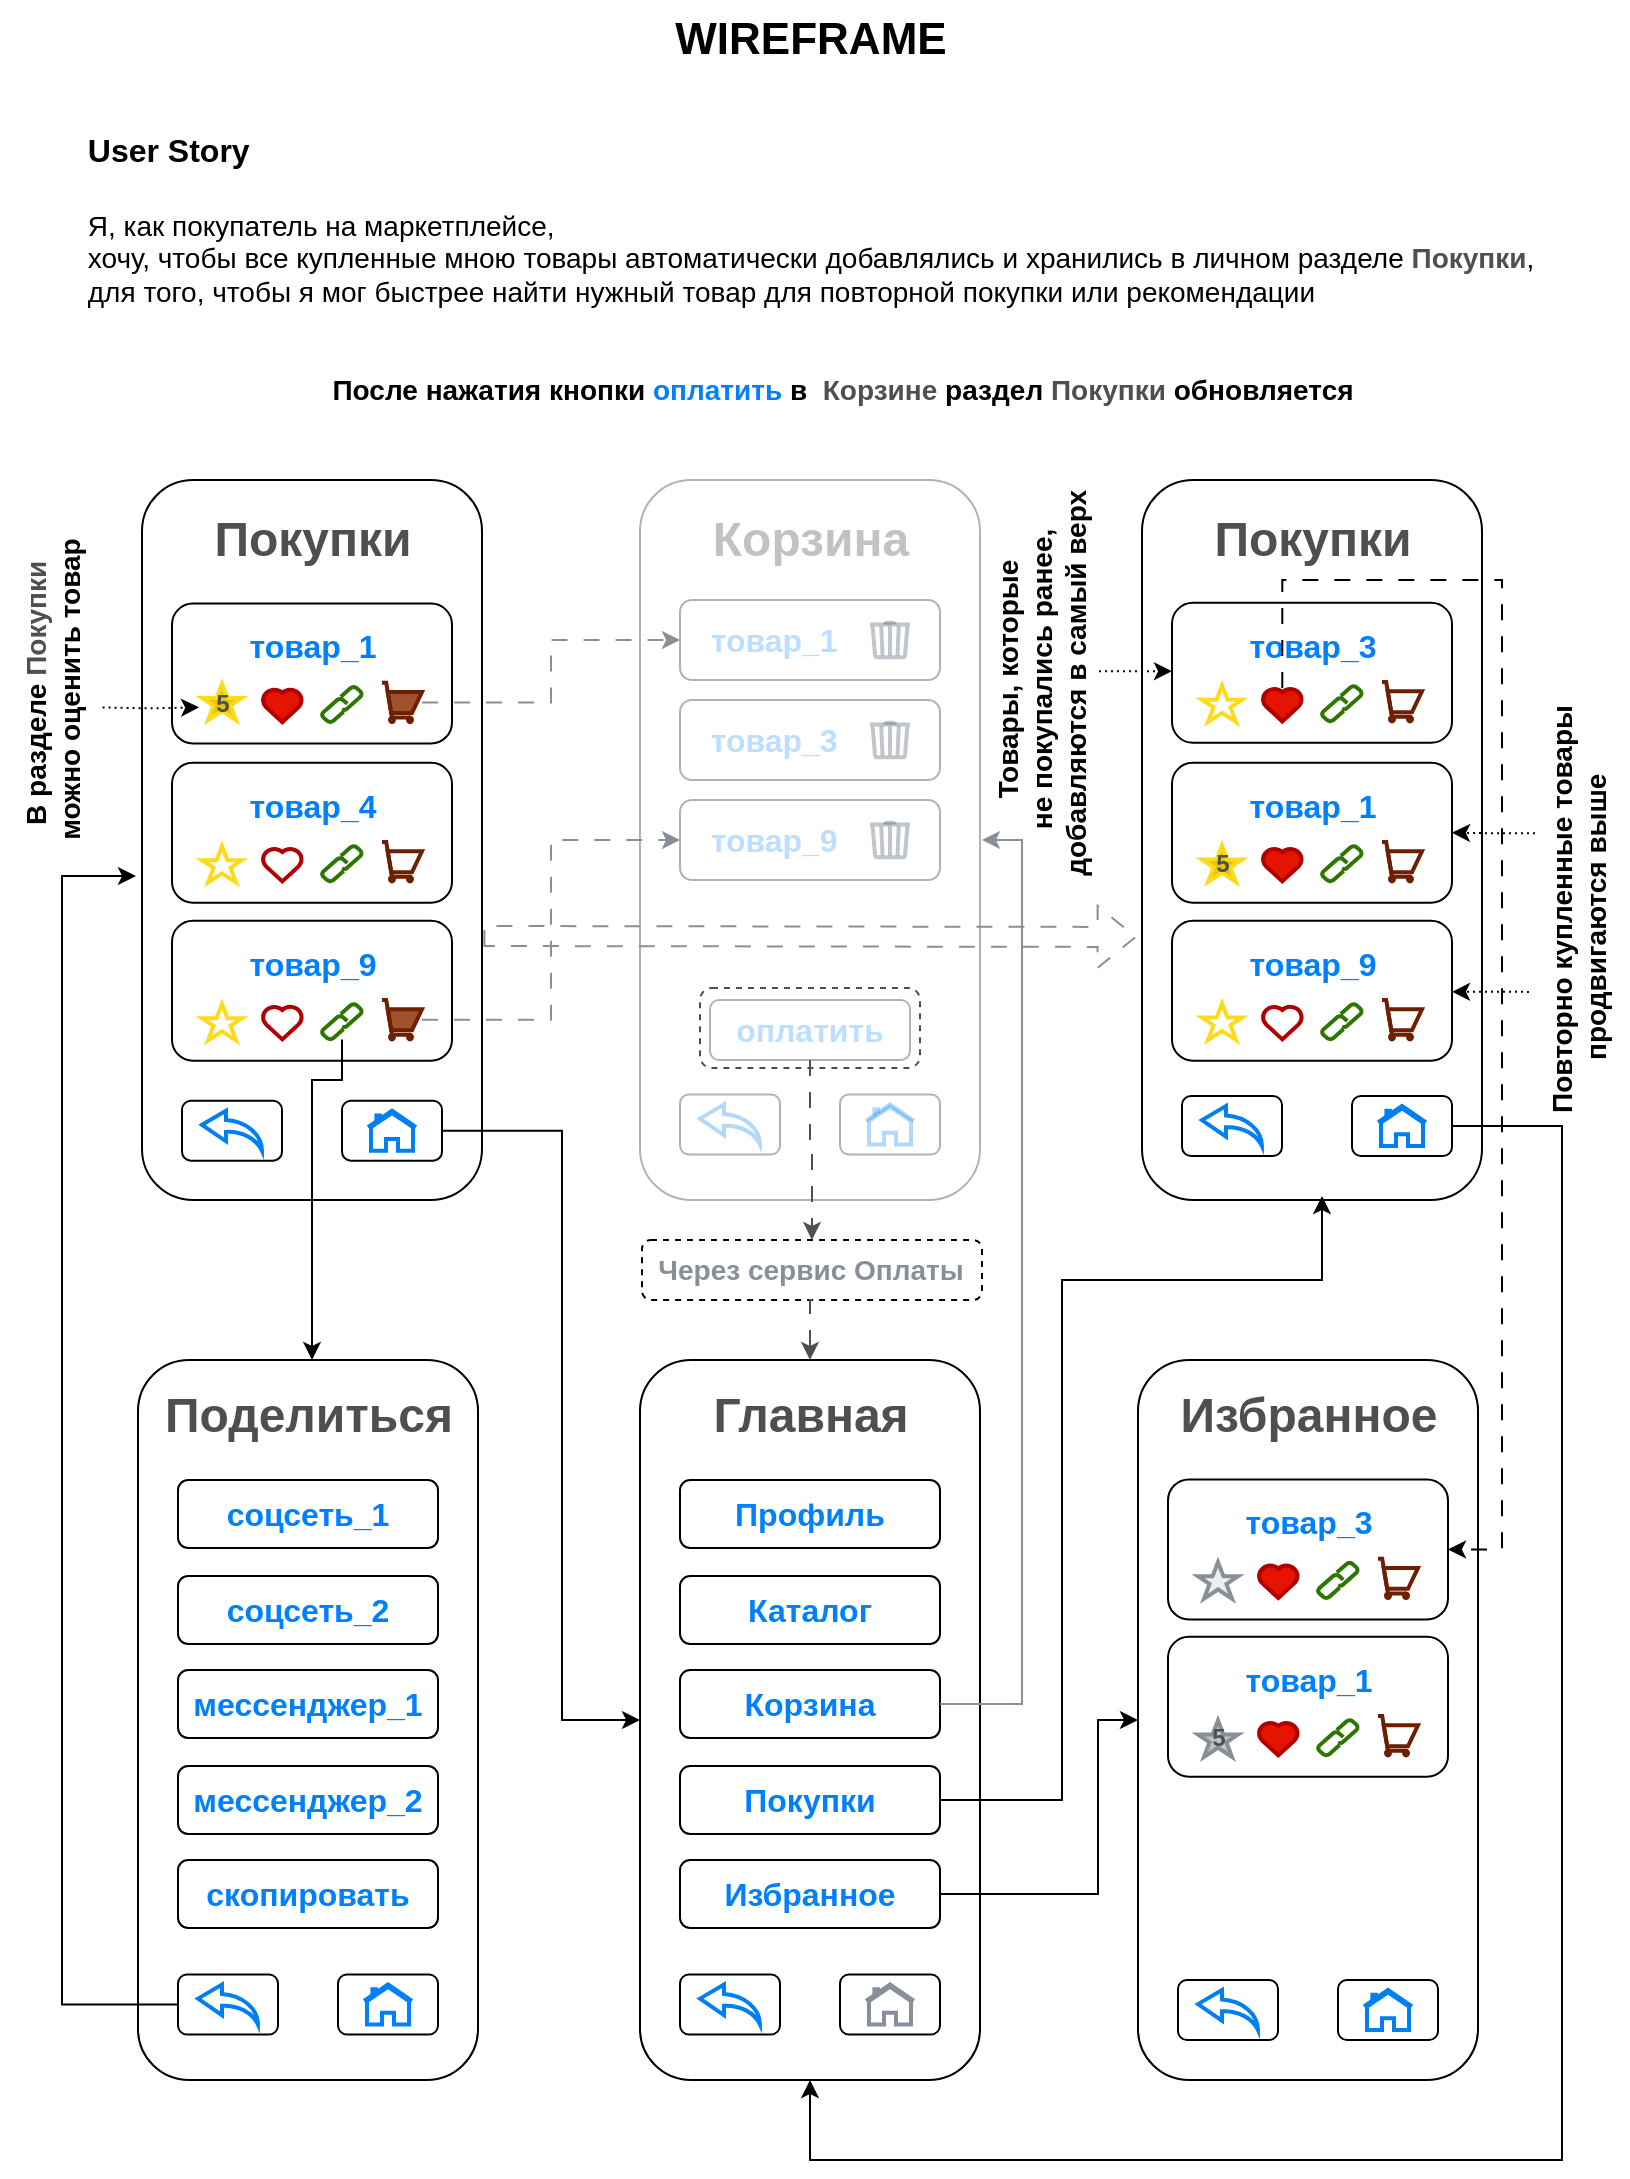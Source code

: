 <mxfile version="24.7.17">
  <diagram name="Страница — 1" id="m0oTRbkZFkC00hhJA9YK">
    <mxGraphModel dx="1432" dy="2120" grid="1" gridSize="10" guides="1" tooltips="1" connect="1" arrows="1" fold="1" page="1" pageScale="1" pageWidth="827" pageHeight="1169" math="0" shadow="0">
      <root>
        <mxCell id="0" />
        <mxCell id="1" parent="0" />
        <mxCell id="jrZ7XB1-wAAe-d6OG5qt-242" value="" style="rounded=1;whiteSpace=wrap;html=1;dashed=1;" vertex="1" parent="1">
          <mxGeometry x="330" y="-530" width="170" height="30" as="geometry" />
        </mxCell>
        <mxCell id="1zE7--B8gmnd__9OY-mV-59" value="" style="group;strokeWidth=2;" parent="1" vertex="1" connectable="0">
          <mxGeometry x="80.0" y="-910" width="170" height="360" as="geometry" />
        </mxCell>
        <mxCell id="jrZ7XB1-wAAe-d6OG5qt-86" value="" style="group" vertex="1" connectable="0" parent="1zE7--B8gmnd__9OY-mV-59">
          <mxGeometry width="170" height="360" as="geometry" />
        </mxCell>
        <mxCell id="JTxMD57BZDx9iJpPwKIt-2" value="" style="rounded=1;whiteSpace=wrap;html=1;" parent="jrZ7XB1-wAAe-d6OG5qt-86" vertex="1">
          <mxGeometry width="170" height="360" as="geometry" />
        </mxCell>
        <mxCell id="1zE7--B8gmnd__9OY-mV-63" value="" style="group;" parent="jrZ7XB1-wAAe-d6OG5qt-86" vertex="1" connectable="0">
          <mxGeometry x="15" y="61.38" width="140" height="70.35" as="geometry" />
        </mxCell>
        <mxCell id="jrZ7XB1-wAAe-d6OG5qt-90" value="" style="group" vertex="1" connectable="0" parent="1zE7--B8gmnd__9OY-mV-63">
          <mxGeometry width="140" height="70.35" as="geometry" />
        </mxCell>
        <mxCell id="1zE7--B8gmnd__9OY-mV-64" value="&lt;div&gt;&lt;div&gt;&lt;b style=&quot;font-size: 16px;&quot;&gt;&lt;br&gt;&lt;/b&gt;&lt;/div&gt;&lt;/div&gt;" style="rounded=1;whiteSpace=wrap;html=1;" parent="jrZ7XB1-wAAe-d6OG5qt-90" vertex="1">
          <mxGeometry y="0.35" width="140" height="70.0" as="geometry" />
        </mxCell>
        <mxCell id="1zE7--B8gmnd__9OY-mV-65" value="" style="html=1;verticalLabelPosition=bottom;align=center;labelBackgroundColor=#ffffff;verticalAlign=top;strokeWidth=2;strokeColor=#6D1F00;shadow=0;dashed=0;shape=mxgraph.ios7.icons.shopping_cart;fillColor=#a0522d;fontColor=#ffffff;" parent="jrZ7XB1-wAAe-d6OG5qt-90" vertex="1">
          <mxGeometry x="105" y="40.0" width="20" height="19.7" as="geometry" />
        </mxCell>
        <mxCell id="1zE7--B8gmnd__9OY-mV-66" value="" style="html=1;verticalLabelPosition=bottom;align=center;labelBackgroundColor=#ffffff;verticalAlign=top;strokeWidth=2;strokeColor=#B20000;shadow=0;dashed=0;shape=mxgraph.ios7.icons.heart;fillColor=#e51400;fontColor=#ffffff;" parent="jrZ7XB1-wAAe-d6OG5qt-90" vertex="1">
          <mxGeometry x="45" y="42.95" width="20.3" height="16.75" as="geometry" />
        </mxCell>
        <mxCell id="1zE7--B8gmnd__9OY-mV-67" value="" style="html=1;verticalLabelPosition=bottom;align=center;labelBackgroundColor=#ffffff;verticalAlign=top;strokeWidth=2;strokeColor=#2D7600;shadow=0;dashed=0;shape=mxgraph.ios7.icons.link;fillColor=#60a917;fontColor=#ffffff;" parent="jrZ7XB1-wAAe-d6OG5qt-90" vertex="1">
          <mxGeometry x="75" y="41.98" width="20" height="17.72" as="geometry" />
        </mxCell>
        <mxCell id="1zE7--B8gmnd__9OY-mV-68" value="" style="html=1;verticalLabelPosition=bottom;align=center;labelBackgroundColor=#ffffff;verticalAlign=top;strokeWidth=2;strokeColor=#fddb1c;shadow=0;dashed=0;shape=mxgraph.ios7.icons.star;fillColor=#e3c800;fontColor=#000000;" parent="jrZ7XB1-wAAe-d6OG5qt-90" vertex="1">
          <mxGeometry x="15" y="40.47" width="20" height="18.26" as="geometry" />
        </mxCell>
        <mxCell id="1zE7--B8gmnd__9OY-mV-69" value="&lt;font color=&quot;#007fff&quot; style=&quot;font-size: 16px;&quot;&gt;товар_1&lt;/font&gt;" style="text;strokeColor=none;fillColor=none;html=1;fontSize=24;fontStyle=1;verticalAlign=middle;align=center;" parent="jrZ7XB1-wAAe-d6OG5qt-90" vertex="1">
          <mxGeometry x="20" width="100" height="40.0" as="geometry" />
        </mxCell>
        <mxCell id="jrZ7XB1-wAAe-d6OG5qt-179" value="&lt;b&gt;&lt;font color=&quot;#4f4f4f&quot;&gt;5&lt;/font&gt;&lt;/b&gt;" style="text;html=1;align=center;verticalAlign=middle;resizable=0;points=[];autosize=1;strokeColor=none;fillColor=none;" vertex="1" parent="jrZ7XB1-wAAe-d6OG5qt-90">
          <mxGeometry x="10.0" y="35.84" width="30" height="30" as="geometry" />
        </mxCell>
        <mxCell id="1zE7--B8gmnd__9OY-mV-49" value="&lt;font color=&quot;#4f4f4f&quot;&gt;Покупки&lt;/font&gt;" style="text;strokeColor=none;fillColor=none;html=1;fontSize=24;fontStyle=1;verticalAlign=middle;align=center;" parent="jrZ7XB1-wAAe-d6OG5qt-86" vertex="1">
          <mxGeometry x="35" y="10" width="100" height="40" as="geometry" />
        </mxCell>
        <mxCell id="1zE7--B8gmnd__9OY-mV-71" value="" style="group;" parent="jrZ7XB1-wAAe-d6OG5qt-86" vertex="1" connectable="0">
          <mxGeometry x="15" y="141" width="140" height="70.35" as="geometry" />
        </mxCell>
        <mxCell id="1zE7--B8gmnd__9OY-mV-72" value="&lt;div&gt;&lt;div&gt;&lt;b style=&quot;font-size: 16px;&quot;&gt;&lt;br&gt;&lt;/b&gt;&lt;/div&gt;&lt;/div&gt;" style="rounded=1;whiteSpace=wrap;html=1;" parent="1zE7--B8gmnd__9OY-mV-71" vertex="1">
          <mxGeometry y="0.35" width="140" height="70.0" as="geometry" />
        </mxCell>
        <mxCell id="1zE7--B8gmnd__9OY-mV-73" value="" style="html=1;verticalLabelPosition=bottom;align=center;labelBackgroundColor=#ffffff;verticalAlign=top;strokeWidth=2;strokeColor=#6D1F00;shadow=0;dashed=0;shape=mxgraph.ios7.icons.shopping_cart;fillColor=none;fontColor=#ffffff;" parent="1zE7--B8gmnd__9OY-mV-71" vertex="1">
          <mxGeometry x="105" y="40.0" width="20" height="19.7" as="geometry" />
        </mxCell>
        <mxCell id="1zE7--B8gmnd__9OY-mV-74" value="" style="html=1;verticalLabelPosition=bottom;align=center;labelBackgroundColor=#ffffff;verticalAlign=top;strokeWidth=2;strokeColor=#B20000;shadow=0;dashed=0;shape=mxgraph.ios7.icons.heart;fillColor=none;fontColor=#ffffff;" parent="1zE7--B8gmnd__9OY-mV-71" vertex="1">
          <mxGeometry x="45" y="42.95" width="20.3" height="16.75" as="geometry" />
        </mxCell>
        <mxCell id="1zE7--B8gmnd__9OY-mV-75" value="" style="html=1;verticalLabelPosition=bottom;align=center;labelBackgroundColor=#ffffff;verticalAlign=top;strokeWidth=2;strokeColor=#2D7600;shadow=0;dashed=0;shape=mxgraph.ios7.icons.link;fillColor=#60a917;fontColor=#ffffff;" parent="1zE7--B8gmnd__9OY-mV-71" vertex="1">
          <mxGeometry x="75" y="41.98" width="20" height="17.72" as="geometry" />
        </mxCell>
        <mxCell id="1zE7--B8gmnd__9OY-mV-77" value="&lt;font color=&quot;#007fff&quot; style=&quot;font-size: 16px;&quot;&gt;товар_4&lt;/font&gt;" style="text;strokeColor=none;fillColor=none;html=1;fontSize=24;fontStyle=1;verticalAlign=middle;align=center;" parent="1zE7--B8gmnd__9OY-mV-71" vertex="1">
          <mxGeometry x="20" width="100" height="40.0" as="geometry" />
        </mxCell>
        <mxCell id="1zE7--B8gmnd__9OY-mV-139" value="" style="html=1;verticalLabelPosition=bottom;align=center;labelBackgroundColor=#ffffff;verticalAlign=top;strokeWidth=2;strokeColor=#fddb1c;shadow=0;dashed=0;shape=mxgraph.ios7.icons.star;fillColor=none;fontColor=#000000;" parent="1zE7--B8gmnd__9OY-mV-71" vertex="1">
          <mxGeometry x="15" y="41.98" width="20" height="18.26" as="geometry" />
        </mxCell>
        <mxCell id="1zE7--B8gmnd__9OY-mV-182" value="" style="group;" parent="jrZ7XB1-wAAe-d6OG5qt-86" vertex="1" connectable="0">
          <mxGeometry x="15" y="220" width="140" height="70.35" as="geometry" />
        </mxCell>
        <mxCell id="1zE7--B8gmnd__9OY-mV-183" value="&lt;div&gt;&lt;div&gt;&lt;b style=&quot;font-size: 16px;&quot;&gt;&lt;br&gt;&lt;/b&gt;&lt;/div&gt;&lt;/div&gt;" style="rounded=1;whiteSpace=wrap;html=1;" parent="1zE7--B8gmnd__9OY-mV-182" vertex="1">
          <mxGeometry y="0.35" width="140" height="70.0" as="geometry" />
        </mxCell>
        <mxCell id="1zE7--B8gmnd__9OY-mV-184" value="" style="html=1;verticalLabelPosition=bottom;align=center;labelBackgroundColor=#ffffff;verticalAlign=top;strokeWidth=2;strokeColor=#6D1F00;shadow=0;dashed=0;shape=mxgraph.ios7.icons.shopping_cart;fillColor=#a0522d;fontColor=#ffffff;" parent="1zE7--B8gmnd__9OY-mV-182" vertex="1">
          <mxGeometry x="105" y="40.0" width="20" height="19.7" as="geometry" />
        </mxCell>
        <mxCell id="1zE7--B8gmnd__9OY-mV-185" value="" style="html=1;verticalLabelPosition=bottom;align=center;labelBackgroundColor=#ffffff;verticalAlign=top;strokeWidth=2;strokeColor=#B20000;shadow=0;dashed=0;shape=mxgraph.ios7.icons.heart;fillColor=none;fontColor=#ffffff;" parent="1zE7--B8gmnd__9OY-mV-182" vertex="1">
          <mxGeometry x="45" y="42.95" width="20.3" height="16.75" as="geometry" />
        </mxCell>
        <mxCell id="1zE7--B8gmnd__9OY-mV-186" value="" style="html=1;verticalLabelPosition=bottom;align=center;labelBackgroundColor=#ffffff;verticalAlign=top;strokeWidth=2;strokeColor=#2D7600;shadow=0;dashed=0;shape=mxgraph.ios7.icons.link;fillColor=#60a917;fontColor=#ffffff;gradientColor=none;" parent="1zE7--B8gmnd__9OY-mV-182" vertex="1">
          <mxGeometry x="75" y="41.98" width="20" height="17.72" as="geometry" />
        </mxCell>
        <mxCell id="1zE7--B8gmnd__9OY-mV-187" value="&lt;font color=&quot;#007fff&quot; style=&quot;font-size: 16px;&quot;&gt;товар_9&lt;/font&gt;" style="text;strokeColor=none;fillColor=none;html=1;fontSize=24;fontStyle=1;verticalAlign=middle;align=center;" parent="1zE7--B8gmnd__9OY-mV-182" vertex="1">
          <mxGeometry x="20" width="100" height="40.0" as="geometry" />
        </mxCell>
        <mxCell id="1zE7--B8gmnd__9OY-mV-188" value="" style="html=1;verticalLabelPosition=bottom;align=center;labelBackgroundColor=#ffffff;verticalAlign=top;strokeWidth=2;strokeColor=#fddb1c;shadow=0;dashed=0;shape=mxgraph.ios7.icons.star;fillColor=none;fontColor=#000000;" parent="1zE7--B8gmnd__9OY-mV-182" vertex="1">
          <mxGeometry x="15" y="41.98" width="20" height="18.26" as="geometry" />
        </mxCell>
        <mxCell id="1zE7--B8gmnd__9OY-mV-53" value="" style="group;" parent="jrZ7XB1-wAAe-d6OG5qt-86" vertex="1" connectable="0">
          <mxGeometry x="20.0" y="300.35" width="50" height="40" as="geometry" />
        </mxCell>
        <mxCell id="1zE7--B8gmnd__9OY-mV-54" value="" style="rounded=1;whiteSpace=wrap;html=1;" parent="1zE7--B8gmnd__9OY-mV-53" vertex="1">
          <mxGeometry y="10" width="50" height="30" as="geometry" />
        </mxCell>
        <mxCell id="1zE7--B8gmnd__9OY-mV-55" value="" style="html=1;verticalLabelPosition=bottom;align=center;labelBackgroundColor=#ffffff;verticalAlign=top;strokeWidth=2;strokeColor=#0080F0;shadow=0;dashed=0;shape=mxgraph.ios7.icons.back;" parent="1zE7--B8gmnd__9OY-mV-53" vertex="1">
          <mxGeometry x="10" y="15" width="30" height="20" as="geometry" />
        </mxCell>
        <mxCell id="1zE7--B8gmnd__9OY-mV-56" value="" style="group;" parent="jrZ7XB1-wAAe-d6OG5qt-86" vertex="1" connectable="0">
          <mxGeometry x="100.0" y="300.35" width="50" height="40" as="geometry" />
        </mxCell>
        <mxCell id="1zE7--B8gmnd__9OY-mV-57" value="" style="rounded=1;whiteSpace=wrap;html=1;" parent="1zE7--B8gmnd__9OY-mV-56" vertex="1">
          <mxGeometry y="10" width="50" height="30" as="geometry" />
        </mxCell>
        <mxCell id="1zE7--B8gmnd__9OY-mV-58" value="" style="html=1;verticalLabelPosition=bottom;align=center;labelBackgroundColor=#ffffff;verticalAlign=top;strokeWidth=2;strokeColor=#0080F0;shadow=0;dashed=0;shape=mxgraph.ios7.icons.home;" parent="1zE7--B8gmnd__9OY-mV-56" vertex="1">
          <mxGeometry x="13" y="15" width="24" height="20" as="geometry" />
        </mxCell>
        <mxCell id="1zE7--B8gmnd__9OY-mV-79" value="" style="group;strokeWidth=2;" parent="1" vertex="1" connectable="0">
          <mxGeometry x="578" y="-470" width="170" height="360" as="geometry" />
        </mxCell>
        <mxCell id="1zE7--B8gmnd__9OY-mV-80" value="" style="rounded=1;whiteSpace=wrap;html=1;" parent="1zE7--B8gmnd__9OY-mV-79" vertex="1">
          <mxGeometry width="170" height="360" as="geometry" />
        </mxCell>
        <mxCell id="1zE7--B8gmnd__9OY-mV-88" value="&lt;font color=&quot;#4f4f4f&quot;&gt;Избранное&lt;/font&gt;" style="text;strokeColor=none;fillColor=none;html=1;fontSize=24;fontStyle=1;verticalAlign=middle;align=center;" parent="1zE7--B8gmnd__9OY-mV-79" vertex="1">
          <mxGeometry x="35" y="8" width="100" height="40" as="geometry" />
        </mxCell>
        <mxCell id="1zE7--B8gmnd__9OY-mV-96" value="" style="group" parent="1zE7--B8gmnd__9OY-mV-79" vertex="1" connectable="0">
          <mxGeometry x="20" y="300" width="50" height="40" as="geometry" />
        </mxCell>
        <mxCell id="1zE7--B8gmnd__9OY-mV-97" value="" style="rounded=1;whiteSpace=wrap;html=1;" parent="1zE7--B8gmnd__9OY-mV-96" vertex="1">
          <mxGeometry y="10" width="50" height="30" as="geometry" />
        </mxCell>
        <mxCell id="1zE7--B8gmnd__9OY-mV-98" value="" style="html=1;verticalLabelPosition=bottom;align=center;labelBackgroundColor=#ffffff;verticalAlign=top;strokeWidth=2;strokeColor=#0080F0;shadow=0;dashed=0;shape=mxgraph.ios7.icons.back;" parent="1zE7--B8gmnd__9OY-mV-96" vertex="1">
          <mxGeometry x="10" y="15" width="30" height="20" as="geometry" />
        </mxCell>
        <mxCell id="1zE7--B8gmnd__9OY-mV-99" value="" style="group" parent="1zE7--B8gmnd__9OY-mV-79" vertex="1" connectable="0">
          <mxGeometry x="100" y="300" width="50" height="40" as="geometry" />
        </mxCell>
        <mxCell id="1zE7--B8gmnd__9OY-mV-100" value="" style="rounded=1;whiteSpace=wrap;html=1;" parent="1zE7--B8gmnd__9OY-mV-99" vertex="1">
          <mxGeometry y="10" width="50" height="30" as="geometry" />
        </mxCell>
        <mxCell id="1zE7--B8gmnd__9OY-mV-101" value="" style="html=1;verticalLabelPosition=bottom;align=center;labelBackgroundColor=#ffffff;verticalAlign=top;strokeWidth=2;strokeColor=#0080F0;shadow=0;dashed=0;shape=mxgraph.ios7.icons.home;" parent="1zE7--B8gmnd__9OY-mV-99" vertex="1">
          <mxGeometry x="13" y="15" width="24" height="20" as="geometry" />
        </mxCell>
        <mxCell id="1zE7--B8gmnd__9OY-mV-149" value="" style="group" parent="1zE7--B8gmnd__9OY-mV-79" vertex="1" connectable="0">
          <mxGeometry x="15" y="59.35" width="140" height="70.35" as="geometry" />
        </mxCell>
        <mxCell id="1zE7--B8gmnd__9OY-mV-150" value="&lt;div&gt;&lt;div&gt;&lt;b style=&quot;font-size: 16px;&quot;&gt;&lt;br&gt;&lt;/b&gt;&lt;/div&gt;&lt;/div&gt;" style="rounded=1;whiteSpace=wrap;html=1;" parent="1zE7--B8gmnd__9OY-mV-149" vertex="1">
          <mxGeometry y="0.35" width="140" height="70.0" as="geometry" />
        </mxCell>
        <mxCell id="1zE7--B8gmnd__9OY-mV-151" value="" style="html=1;verticalLabelPosition=bottom;align=center;labelBackgroundColor=#ffffff;verticalAlign=top;strokeWidth=2;strokeColor=#6D1F00;shadow=0;dashed=0;shape=mxgraph.ios7.icons.shopping_cart;fillColor=none;fontColor=#ffffff;" parent="1zE7--B8gmnd__9OY-mV-149" vertex="1">
          <mxGeometry x="105" y="40.0" width="20" height="19.7" as="geometry" />
        </mxCell>
        <mxCell id="1zE7--B8gmnd__9OY-mV-152" value="" style="html=1;verticalLabelPosition=bottom;align=center;labelBackgroundColor=#ffffff;verticalAlign=top;strokeWidth=2;strokeColor=#B20000;shadow=0;dashed=0;shape=mxgraph.ios7.icons.heart;fillColor=#e51400;fontColor=#ffffff;" parent="1zE7--B8gmnd__9OY-mV-149" vertex="1">
          <mxGeometry x="45" y="42.95" width="20.3" height="16.75" as="geometry" />
        </mxCell>
        <mxCell id="1zE7--B8gmnd__9OY-mV-153" value="" style="html=1;verticalLabelPosition=bottom;align=center;labelBackgroundColor=#ffffff;verticalAlign=top;strokeWidth=2;strokeColor=#2D7600;shadow=0;dashed=0;shape=mxgraph.ios7.icons.link;fillColor=#60a917;fontColor=#ffffff;" parent="1zE7--B8gmnd__9OY-mV-149" vertex="1">
          <mxGeometry x="75" y="41.98" width="20" height="17.72" as="geometry" />
        </mxCell>
        <mxCell id="1zE7--B8gmnd__9OY-mV-154" value="&lt;font color=&quot;#007fff&quot; style=&quot;font-size: 16px;&quot;&gt;товар_3&lt;/font&gt;" style="text;strokeColor=none;fillColor=none;html=1;fontSize=24;fontStyle=1;verticalAlign=middle;align=center;" parent="1zE7--B8gmnd__9OY-mV-149" vertex="1">
          <mxGeometry x="20" width="100" height="40.0" as="geometry" />
        </mxCell>
        <mxCell id="1zE7--B8gmnd__9OY-mV-155" value="" style="html=1;verticalLabelPosition=bottom;align=center;labelBackgroundColor=#ffffff;verticalAlign=top;strokeWidth=2;strokeColor=#878F99;shadow=0;dashed=0;shape=mxgraph.ios7.icons.star;fillColor=#eeeeee;" parent="1zE7--B8gmnd__9OY-mV-149" vertex="1">
          <mxGeometry x="15" y="41.71" width="20" height="18.26" as="geometry" />
        </mxCell>
        <mxCell id="jrZ7XB1-wAAe-d6OG5qt-44" value="" style="group" vertex="1" connectable="0" parent="1zE7--B8gmnd__9OY-mV-79">
          <mxGeometry x="15" y="138" width="140" height="70.35" as="geometry" />
        </mxCell>
        <mxCell id="jrZ7XB1-wAAe-d6OG5qt-45" value="&lt;div&gt;&lt;div&gt;&lt;b style=&quot;font-size: 16px;&quot;&gt;&lt;br&gt;&lt;/b&gt;&lt;/div&gt;&lt;/div&gt;" style="rounded=1;whiteSpace=wrap;html=1;" vertex="1" parent="jrZ7XB1-wAAe-d6OG5qt-44">
          <mxGeometry y="0.35" width="140" height="70.0" as="geometry" />
        </mxCell>
        <mxCell id="jrZ7XB1-wAAe-d6OG5qt-46" value="" style="html=1;verticalLabelPosition=bottom;align=center;labelBackgroundColor=#ffffff;verticalAlign=top;strokeWidth=2;strokeColor=#6D1F00;shadow=0;dashed=0;shape=mxgraph.ios7.icons.shopping_cart;fillColor=none;fontColor=#ffffff;" vertex="1" parent="jrZ7XB1-wAAe-d6OG5qt-44">
          <mxGeometry x="105" y="40.0" width="20" height="19.7" as="geometry" />
        </mxCell>
        <mxCell id="jrZ7XB1-wAAe-d6OG5qt-47" value="" style="html=1;verticalLabelPosition=bottom;align=center;labelBackgroundColor=#ffffff;verticalAlign=top;strokeWidth=2;strokeColor=#B20000;shadow=0;dashed=0;shape=mxgraph.ios7.icons.heart;fillColor=#e51400;fontColor=#ffffff;" vertex="1" parent="jrZ7XB1-wAAe-d6OG5qt-44">
          <mxGeometry x="45" y="42.95" width="20.3" height="16.75" as="geometry" />
        </mxCell>
        <mxCell id="jrZ7XB1-wAAe-d6OG5qt-48" value="" style="html=1;verticalLabelPosition=bottom;align=center;labelBackgroundColor=#ffffff;verticalAlign=top;strokeWidth=2;strokeColor=#2D7600;shadow=0;dashed=0;shape=mxgraph.ios7.icons.link;fillColor=#60a917;fontColor=#ffffff;" vertex="1" parent="jrZ7XB1-wAAe-d6OG5qt-44">
          <mxGeometry x="75" y="41.98" width="20" height="17.72" as="geometry" />
        </mxCell>
        <mxCell id="jrZ7XB1-wAAe-d6OG5qt-49" value="&lt;font color=&quot;#007fff&quot; style=&quot;font-size: 16px;&quot;&gt;товар_1&lt;/font&gt;" style="text;strokeColor=none;fillColor=none;html=1;fontSize=24;fontStyle=1;verticalAlign=middle;align=center;" vertex="1" parent="jrZ7XB1-wAAe-d6OG5qt-44">
          <mxGeometry x="20" width="100" height="40.0" as="geometry" />
        </mxCell>
        <mxCell id="jrZ7XB1-wAAe-d6OG5qt-56" value="" style="html=1;verticalLabelPosition=bottom;align=center;labelBackgroundColor=#ffffff;verticalAlign=top;strokeWidth=2;strokeColor=#878F99;shadow=0;dashed=0;shape=mxgraph.ios7.icons.star;fillColor=#C2C2C2;" vertex="1" parent="jrZ7XB1-wAAe-d6OG5qt-44">
          <mxGeometry x="15" y="42.2" width="20" height="18.26" as="geometry" />
        </mxCell>
        <mxCell id="jrZ7XB1-wAAe-d6OG5qt-184" value="&lt;b&gt;&lt;font color=&quot;#4f4f4f&quot;&gt;5&lt;/font&gt;&lt;/b&gt;" style="text;html=1;align=center;verticalAlign=middle;resizable=0;points=[];autosize=1;strokeColor=none;fillColor=none;" vertex="1" parent="jrZ7XB1-wAAe-d6OG5qt-44">
          <mxGeometry x="10" y="36.33" width="30" height="30" as="geometry" />
        </mxCell>
        <mxCell id="1zE7--B8gmnd__9OY-mV-116" value="" style="group;strokeWidth=2;" parent="1" vertex="1" connectable="0">
          <mxGeometry x="580.0" y="-910" width="170" height="360" as="geometry" />
        </mxCell>
        <mxCell id="1zE7--B8gmnd__9OY-mV-117" value="" style="rounded=1;whiteSpace=wrap;html=1;" parent="1zE7--B8gmnd__9OY-mV-116" vertex="1">
          <mxGeometry width="170" height="360" as="geometry" />
        </mxCell>
        <mxCell id="1zE7--B8gmnd__9OY-mV-118" value="" style="group" parent="1zE7--B8gmnd__9OY-mV-116" vertex="1" connectable="0">
          <mxGeometry x="15" y="141" width="140" height="70.35" as="geometry" />
        </mxCell>
        <mxCell id="1zE7--B8gmnd__9OY-mV-119" value="&lt;div&gt;&lt;div&gt;&lt;b style=&quot;font-size: 16px;&quot;&gt;&lt;br&gt;&lt;/b&gt;&lt;/div&gt;&lt;/div&gt;" style="rounded=1;whiteSpace=wrap;html=1;" parent="1zE7--B8gmnd__9OY-mV-118" vertex="1">
          <mxGeometry y="0.35" width="140" height="70.0" as="geometry" />
        </mxCell>
        <mxCell id="1zE7--B8gmnd__9OY-mV-120" value="" style="html=1;verticalLabelPosition=bottom;align=center;labelBackgroundColor=#ffffff;verticalAlign=top;strokeWidth=2;strokeColor=#6D1F00;shadow=0;dashed=0;shape=mxgraph.ios7.icons.shopping_cart;fillColor=none;fontColor=#ffffff;" parent="1zE7--B8gmnd__9OY-mV-118" vertex="1">
          <mxGeometry x="105" y="40.0" width="20" height="19.7" as="geometry" />
        </mxCell>
        <mxCell id="1zE7--B8gmnd__9OY-mV-121" value="" style="html=1;verticalLabelPosition=bottom;align=center;labelBackgroundColor=#ffffff;verticalAlign=top;strokeWidth=2;strokeColor=#B20000;shadow=0;dashed=0;shape=mxgraph.ios7.icons.heart;fillColor=#e51400;fontColor=#ffffff;" parent="1zE7--B8gmnd__9OY-mV-118" vertex="1">
          <mxGeometry x="45" y="42.95" width="20.3" height="16.75" as="geometry" />
        </mxCell>
        <mxCell id="1zE7--B8gmnd__9OY-mV-122" value="" style="html=1;verticalLabelPosition=bottom;align=center;labelBackgroundColor=#ffffff;verticalAlign=top;strokeWidth=2;strokeColor=#2D7600;shadow=0;dashed=0;shape=mxgraph.ios7.icons.link;fillColor=#60a917;fontColor=#ffffff;" parent="1zE7--B8gmnd__9OY-mV-118" vertex="1">
          <mxGeometry x="75" y="41.98" width="20" height="17.72" as="geometry" />
        </mxCell>
        <mxCell id="1zE7--B8gmnd__9OY-mV-124" value="&lt;font color=&quot;#007fff&quot; style=&quot;font-size: 16px;&quot;&gt;товар_1&lt;/font&gt;" style="text;strokeColor=none;fillColor=none;html=1;fontSize=24;fontStyle=1;verticalAlign=middle;align=center;" parent="1zE7--B8gmnd__9OY-mV-118" vertex="1">
          <mxGeometry x="20" width="100" height="40.0" as="geometry" />
        </mxCell>
        <mxCell id="1zE7--B8gmnd__9OY-mV-140" value="" style="html=1;verticalLabelPosition=bottom;align=center;labelBackgroundColor=#ffffff;verticalAlign=top;strokeWidth=2;strokeColor=#fddb1c;shadow=0;dashed=0;shape=mxgraph.ios7.icons.star;fillColor=#e3c800;fontColor=#000000;" parent="1zE7--B8gmnd__9OY-mV-118" vertex="1">
          <mxGeometry x="15" y="41.71" width="20" height="18.26" as="geometry" />
        </mxCell>
        <mxCell id="jrZ7XB1-wAAe-d6OG5qt-185" value="&lt;b&gt;&lt;font color=&quot;#4f4f4f&quot;&gt;5&lt;/font&gt;&lt;/b&gt;" style="text;html=1;align=center;verticalAlign=middle;resizable=0;points=[];autosize=1;strokeColor=none;fillColor=none;" vertex="1" parent="1zE7--B8gmnd__9OY-mV-118">
          <mxGeometry x="10.0" y="36.33" width="30" height="30" as="geometry" />
        </mxCell>
        <mxCell id="1zE7--B8gmnd__9OY-mV-125" value="&lt;font color=&quot;#4f4f4f&quot;&gt;Покупки&lt;/font&gt;" style="text;strokeColor=none;fillColor=none;html=1;fontSize=24;fontStyle=1;verticalAlign=middle;align=center;" parent="1zE7--B8gmnd__9OY-mV-116" vertex="1">
          <mxGeometry x="35" y="10" width="100" height="40" as="geometry" />
        </mxCell>
        <mxCell id="1zE7--B8gmnd__9OY-mV-126" value="" style="group" parent="1zE7--B8gmnd__9OY-mV-116" vertex="1" connectable="0">
          <mxGeometry x="15" y="220" width="140" height="70.35" as="geometry" />
        </mxCell>
        <mxCell id="1zE7--B8gmnd__9OY-mV-127" value="&lt;div&gt;&lt;div&gt;&lt;b style=&quot;font-size: 16px;&quot;&gt;&lt;br&gt;&lt;/b&gt;&lt;/div&gt;&lt;/div&gt;" style="rounded=1;whiteSpace=wrap;html=1;" parent="1zE7--B8gmnd__9OY-mV-126" vertex="1">
          <mxGeometry y="0.35" width="140" height="70.0" as="geometry" />
        </mxCell>
        <mxCell id="1zE7--B8gmnd__9OY-mV-128" value="" style="html=1;verticalLabelPosition=bottom;align=center;labelBackgroundColor=#ffffff;verticalAlign=top;strokeWidth=2;strokeColor=#6D1F00;shadow=0;dashed=0;shape=mxgraph.ios7.icons.shopping_cart;fillColor=none;fontColor=#ffffff;" parent="1zE7--B8gmnd__9OY-mV-126" vertex="1">
          <mxGeometry x="105" y="40.0" width="20" height="19.7" as="geometry" />
        </mxCell>
        <mxCell id="1zE7--B8gmnd__9OY-mV-129" value="" style="html=1;verticalLabelPosition=bottom;align=center;labelBackgroundColor=#ffffff;verticalAlign=top;strokeWidth=2;strokeColor=#B20000;shadow=0;dashed=0;shape=mxgraph.ios7.icons.heart;fillColor=none;fontColor=#ffffff;" parent="1zE7--B8gmnd__9OY-mV-126" vertex="1">
          <mxGeometry x="45" y="42.95" width="20.3" height="16.75" as="geometry" />
        </mxCell>
        <mxCell id="1zE7--B8gmnd__9OY-mV-130" value="" style="html=1;verticalLabelPosition=bottom;align=center;labelBackgroundColor=#ffffff;verticalAlign=top;strokeWidth=2;strokeColor=#2D7600;shadow=0;dashed=0;shape=mxgraph.ios7.icons.link;fillColor=#60a917;fontColor=#ffffff;" parent="1zE7--B8gmnd__9OY-mV-126" vertex="1">
          <mxGeometry x="75" y="41.98" width="20" height="17.72" as="geometry" />
        </mxCell>
        <mxCell id="1zE7--B8gmnd__9OY-mV-132" value="&lt;font color=&quot;#007fff&quot; style=&quot;font-size: 16px;&quot;&gt;товар_9&lt;/font&gt;" style="text;strokeColor=none;fillColor=none;html=1;fontSize=24;fontStyle=1;verticalAlign=middle;align=center;" parent="1zE7--B8gmnd__9OY-mV-126" vertex="1">
          <mxGeometry x="20" width="100" height="40.0" as="geometry" />
        </mxCell>
        <mxCell id="1zE7--B8gmnd__9OY-mV-141" value="" style="html=1;verticalLabelPosition=bottom;align=center;labelBackgroundColor=#ffffff;verticalAlign=top;strokeWidth=2;strokeColor=#fddb1c;shadow=0;dashed=0;shape=mxgraph.ios7.icons.star;fillColor=none;fontColor=#000000;" parent="1zE7--B8gmnd__9OY-mV-126" vertex="1">
          <mxGeometry x="15" y="41.71" width="20" height="18.26" as="geometry" />
        </mxCell>
        <mxCell id="1zE7--B8gmnd__9OY-mV-157" value="" style="group" parent="1zE7--B8gmnd__9OY-mV-116" vertex="1" connectable="0">
          <mxGeometry x="15" y="61.03" width="140" height="70.35" as="geometry" />
        </mxCell>
        <mxCell id="jrZ7XB1-wAAe-d6OG5qt-89" value="" style="group" vertex="1" connectable="0" parent="1zE7--B8gmnd__9OY-mV-157">
          <mxGeometry width="140" height="70.35" as="geometry" />
        </mxCell>
        <mxCell id="1zE7--B8gmnd__9OY-mV-158" value="&lt;div&gt;&lt;div&gt;&lt;b style=&quot;font-size: 16px;&quot;&gt;&lt;br&gt;&lt;/b&gt;&lt;/div&gt;&lt;/div&gt;" style="rounded=1;whiteSpace=wrap;html=1;" parent="jrZ7XB1-wAAe-d6OG5qt-89" vertex="1">
          <mxGeometry y="0.35" width="140" height="70.0" as="geometry" />
        </mxCell>
        <mxCell id="1zE7--B8gmnd__9OY-mV-159" value="" style="html=1;verticalLabelPosition=bottom;align=center;labelBackgroundColor=#ffffff;verticalAlign=top;strokeWidth=2;strokeColor=#6D1F00;shadow=0;dashed=0;shape=mxgraph.ios7.icons.shopping_cart;fillColor=none;fontColor=#ffffff;" parent="jrZ7XB1-wAAe-d6OG5qt-89" vertex="1">
          <mxGeometry x="105" y="40.0" width="20" height="19.7" as="geometry" />
        </mxCell>
        <mxCell id="1zE7--B8gmnd__9OY-mV-160" value="" style="html=1;verticalLabelPosition=bottom;align=center;labelBackgroundColor=#ffffff;verticalAlign=top;strokeWidth=2;strokeColor=#B20000;shadow=0;dashed=0;shape=mxgraph.ios7.icons.heart;fillColor=#e51400;fontColor=#ffffff;" parent="jrZ7XB1-wAAe-d6OG5qt-89" vertex="1">
          <mxGeometry x="45" y="42.95" width="20.3" height="16.75" as="geometry" />
        </mxCell>
        <mxCell id="1zE7--B8gmnd__9OY-mV-161" value="" style="html=1;verticalLabelPosition=bottom;align=center;labelBackgroundColor=#ffffff;verticalAlign=top;strokeWidth=2;strokeColor=#2D7600;shadow=0;dashed=0;shape=mxgraph.ios7.icons.link;fillColor=#60a917;fontColor=#ffffff;" parent="jrZ7XB1-wAAe-d6OG5qt-89" vertex="1">
          <mxGeometry x="75" y="41.98" width="20" height="17.72" as="geometry" />
        </mxCell>
        <mxCell id="1zE7--B8gmnd__9OY-mV-162" value="&lt;font color=&quot;#007fff&quot; style=&quot;font-size: 16px;&quot;&gt;товар_3&lt;/font&gt;" style="text;strokeColor=none;fillColor=none;html=1;fontSize=24;fontStyle=1;verticalAlign=middle;align=center;" parent="jrZ7XB1-wAAe-d6OG5qt-89" vertex="1">
          <mxGeometry x="20" width="100" height="40.0" as="geometry" />
        </mxCell>
        <mxCell id="1zE7--B8gmnd__9OY-mV-163" value="" style="html=1;verticalLabelPosition=bottom;align=center;labelBackgroundColor=#ffffff;verticalAlign=top;strokeWidth=2;strokeColor=#fddb1c;shadow=0;dashed=0;shape=mxgraph.ios7.icons.star;fillColor=none;fontColor=#000000;" parent="jrZ7XB1-wAAe-d6OG5qt-89" vertex="1">
          <mxGeometry x="15" y="41.71" width="20" height="18.26" as="geometry" />
        </mxCell>
        <mxCell id="1zE7--B8gmnd__9OY-mV-133" value="" style="group" parent="1zE7--B8gmnd__9OY-mV-116" vertex="1" connectable="0">
          <mxGeometry x="20" y="298" width="50" height="40" as="geometry" />
        </mxCell>
        <mxCell id="1zE7--B8gmnd__9OY-mV-134" value="" style="rounded=1;whiteSpace=wrap;html=1;" parent="1zE7--B8gmnd__9OY-mV-133" vertex="1">
          <mxGeometry y="10" width="50" height="30" as="geometry" />
        </mxCell>
        <mxCell id="1zE7--B8gmnd__9OY-mV-135" value="" style="html=1;verticalLabelPosition=bottom;align=center;labelBackgroundColor=#ffffff;verticalAlign=top;strokeWidth=2;strokeColor=#0080F0;shadow=0;dashed=0;shape=mxgraph.ios7.icons.back;" parent="1zE7--B8gmnd__9OY-mV-133" vertex="1">
          <mxGeometry x="10" y="15" width="30" height="20" as="geometry" />
        </mxCell>
        <mxCell id="1zE7--B8gmnd__9OY-mV-136" value="" style="group" parent="1zE7--B8gmnd__9OY-mV-116" vertex="1" connectable="0">
          <mxGeometry x="105" y="298" width="50" height="40" as="geometry" />
        </mxCell>
        <mxCell id="1zE7--B8gmnd__9OY-mV-137" value="" style="rounded=1;whiteSpace=wrap;html=1;" parent="1zE7--B8gmnd__9OY-mV-136" vertex="1">
          <mxGeometry y="10" width="50" height="30" as="geometry" />
        </mxCell>
        <mxCell id="1zE7--B8gmnd__9OY-mV-138" value="" style="html=1;verticalLabelPosition=bottom;align=center;labelBackgroundColor=#ffffff;verticalAlign=top;strokeWidth=2;strokeColor=#0080F0;shadow=0;dashed=0;shape=mxgraph.ios7.icons.home;" parent="1zE7--B8gmnd__9OY-mV-136" vertex="1">
          <mxGeometry x="13" y="15" width="24" height="20" as="geometry" />
        </mxCell>
        <mxCell id="jrZ7XB1-wAAe-d6OG5qt-71" value="&lt;div style=&quot;text-align: left;&quot;&gt;&lt;b style=&quot;font-size: 16px; background-color: initial;&quot;&gt;User Story&lt;/b&gt;&lt;/div&gt;&lt;div&gt;&lt;span style=&quot;font-size: 16px;&quot;&gt;&lt;b&gt;&lt;br&gt;&lt;/b&gt;&lt;/span&gt;&lt;div&gt;&lt;div style=&quot;text-align: left;&quot;&gt;&lt;span style=&quot;font-size: 14px;&quot;&gt;Я, как покупатель на маркетплейсе,&lt;/span&gt;&lt;/div&gt;&lt;div style=&quot;text-align: left;&quot;&gt;&lt;span style=&quot;font-size: 14px;&quot;&gt;хочу, чтобы все купленные мною товары автоматически добавлялись и хранились в личном разделе &lt;b&gt;&lt;font color=&quot;#4f4f4f&quot;&gt;Покупки&lt;/font&gt;&lt;/b&gt;,&lt;/span&gt;&lt;/div&gt;&lt;div style=&quot;text-align: left;&quot;&gt;&lt;span style=&quot;font-size: 14px;&quot;&gt;для того, чтобы я мог быстрее найти нужный товар для повторной покупки или рекомендации&lt;/span&gt;&lt;/div&gt;&lt;/div&gt;&lt;/div&gt;" style="text;html=1;align=center;verticalAlign=middle;resizable=0;points=[];autosize=1;strokeColor=none;fillColor=none;" vertex="1" parent="1">
          <mxGeometry x="39" y="-1090" width="750" height="100" as="geometry" />
        </mxCell>
        <mxCell id="jrZ7XB1-wAAe-d6OG5qt-77" value="&lt;b&gt;&lt;font style=&quot;font-size: 22px;&quot;&gt;WIREFRAME&lt;/font&gt;&lt;/b&gt;" style="text;html=1;align=center;verticalAlign=middle;resizable=0;points=[];autosize=1;strokeColor=none;fillColor=none;" vertex="1" parent="1">
          <mxGeometry x="334" y="-1150" width="160" height="40" as="geometry" />
        </mxCell>
        <mxCell id="jrZ7XB1-wAAe-d6OG5qt-153" value="" style="group;strokeWidth=2;" vertex="1" connectable="0" parent="1">
          <mxGeometry x="329" y="-470" width="170" height="360" as="geometry" />
        </mxCell>
        <mxCell id="jrZ7XB1-wAAe-d6OG5qt-126" value="" style="rounded=1;whiteSpace=wrap;html=1;align=center;" vertex="1" parent="jrZ7XB1-wAAe-d6OG5qt-153">
          <mxGeometry width="170" height="360" as="geometry" />
        </mxCell>
        <mxCell id="jrZ7XB1-wAAe-d6OG5qt-128" value="&lt;font color=&quot;#4f4f4f&quot;&gt;Главная&lt;/font&gt;" style="text;strokeColor=none;fillColor=none;html=1;fontSize=24;fontStyle=1;verticalAlign=middle;align=center;" vertex="1" parent="jrZ7XB1-wAAe-d6OG5qt-153">
          <mxGeometry x="35" y="8" width="100" height="40" as="geometry" />
        </mxCell>
        <mxCell id="jrZ7XB1-wAAe-d6OG5qt-129" value="" style="group" vertex="1" connectable="0" parent="jrZ7XB1-wAAe-d6OG5qt-153">
          <mxGeometry x="100" y="297.25" width="50" height="40" as="geometry" />
        </mxCell>
        <mxCell id="jrZ7XB1-wAAe-d6OG5qt-130" value="" style="rounded=1;whiteSpace=wrap;html=1;" vertex="1" parent="jrZ7XB1-wAAe-d6OG5qt-129">
          <mxGeometry y="10" width="50" height="30" as="geometry" />
        </mxCell>
        <mxCell id="jrZ7XB1-wAAe-d6OG5qt-131" value="" style="html=1;verticalLabelPosition=bottom;align=center;labelBackgroundColor=#ffffff;verticalAlign=top;strokeWidth=2;strokeColor=#878F99;shadow=0;dashed=0;shape=mxgraph.ios7.icons.home;" vertex="1" parent="jrZ7XB1-wAAe-d6OG5qt-129">
          <mxGeometry x="13" y="15" width="24" height="20" as="geometry" />
        </mxCell>
        <mxCell id="jrZ7XB1-wAAe-d6OG5qt-132" value="" style="group" vertex="1" connectable="0" parent="jrZ7XB1-wAAe-d6OG5qt-153">
          <mxGeometry x="20" y="297.25" width="50" height="40" as="geometry" />
        </mxCell>
        <mxCell id="jrZ7XB1-wAAe-d6OG5qt-133" value="" style="rounded=1;whiteSpace=wrap;html=1;" vertex="1" parent="jrZ7XB1-wAAe-d6OG5qt-132">
          <mxGeometry y="10" width="50" height="30" as="geometry" />
        </mxCell>
        <mxCell id="jrZ7XB1-wAAe-d6OG5qt-134" value="" style="html=1;verticalLabelPosition=bottom;align=center;labelBackgroundColor=#ffffff;verticalAlign=top;strokeWidth=2;strokeColor=#0080F0;shadow=0;dashed=0;shape=mxgraph.ios7.icons.back;" vertex="1" parent="jrZ7XB1-wAAe-d6OG5qt-132">
          <mxGeometry x="10" y="15" width="30" height="20" as="geometry" />
        </mxCell>
        <mxCell id="jrZ7XB1-wAAe-d6OG5qt-138" value="" style="group" vertex="1" connectable="0" parent="jrZ7XB1-wAAe-d6OG5qt-153">
          <mxGeometry x="20" y="108" width="130" height="34" as="geometry" />
        </mxCell>
        <mxCell id="jrZ7XB1-wAAe-d6OG5qt-139" value="&lt;span style=&quot;font-size: 16px;&quot;&gt;&lt;b&gt;&lt;font color=&quot;#007fff&quot;&gt;Каталог&lt;/font&gt;&lt;/b&gt;&lt;/span&gt;" style="rounded=1;whiteSpace=wrap;html=1;align=center;" vertex="1" parent="jrZ7XB1-wAAe-d6OG5qt-138">
          <mxGeometry width="130" height="34" as="geometry" />
        </mxCell>
        <mxCell id="jrZ7XB1-wAAe-d6OG5qt-151" value="&lt;span style=&quot;font-size: 16px;&quot;&gt;&lt;b&gt;&lt;font color=&quot;#007fff&quot;&gt;Профиль&lt;/font&gt;&lt;/b&gt;&lt;/span&gt;" style="rounded=1;whiteSpace=wrap;html=1;align=center;" vertex="1" parent="jrZ7XB1-wAAe-d6OG5qt-153">
          <mxGeometry x="20" y="60" width="130" height="34" as="geometry" />
        </mxCell>
        <mxCell id="jrZ7XB1-wAAe-d6OG5qt-150" value="&lt;span style=&quot;font-size: 16px;&quot;&gt;&lt;b&gt;&lt;font color=&quot;#007fff&quot;&gt;Избранное&lt;/font&gt;&lt;/b&gt;&lt;/span&gt;" style="rounded=1;whiteSpace=wrap;html=1;align=center;" vertex="1" parent="jrZ7XB1-wAAe-d6OG5qt-153">
          <mxGeometry x="20" y="250" width="130" height="34" as="geometry" />
        </mxCell>
        <mxCell id="jrZ7XB1-wAAe-d6OG5qt-149" value="&lt;span style=&quot;font-size: 16px;&quot;&gt;&lt;b&gt;&lt;font color=&quot;#007fff&quot;&gt;Покупки&lt;/font&gt;&lt;/b&gt;&lt;/span&gt;" style="rounded=1;whiteSpace=wrap;html=1;align=center;" vertex="1" parent="jrZ7XB1-wAAe-d6OG5qt-153">
          <mxGeometry x="20" y="203" width="130" height="34" as="geometry" />
        </mxCell>
        <mxCell id="jrZ7XB1-wAAe-d6OG5qt-148" value="&lt;span style=&quot;font-size: 16px;&quot;&gt;&lt;b&gt;&lt;font color=&quot;#007fff&quot;&gt;Корзина&lt;/font&gt;&lt;/b&gt;&lt;/span&gt;" style="rounded=1;whiteSpace=wrap;html=1;align=center;" vertex="1" parent="jrZ7XB1-wAAe-d6OG5qt-153">
          <mxGeometry x="20" y="155" width="130" height="34" as="geometry" />
        </mxCell>
        <mxCell id="jrZ7XB1-wAAe-d6OG5qt-227" style="edgeStyle=orthogonalEdgeStyle;rounded=0;orthogonalLoop=1;jettySize=auto;html=1;entryX=1;entryY=0.5;entryDx=0;entryDy=0;dashed=1;dashPattern=1 2;exitX=0.322;exitY=0.01;exitDx=0;exitDy=0;exitPerimeter=0;" edge="1" parent="1" source="jrZ7XB1-wAAe-d6OG5qt-175" target="1zE7--B8gmnd__9OY-mV-127">
          <mxGeometry relative="1" as="geometry">
            <Array as="points" />
          </mxGeometry>
        </mxCell>
        <mxCell id="jrZ7XB1-wAAe-d6OG5qt-231" value="" style="edgeStyle=orthogonalEdgeStyle;rounded=0;orthogonalLoop=1;jettySize=auto;html=1;entryX=1;entryY=0.5;entryDx=0;entryDy=0;dashed=1;dashPattern=1 2;exitX=0.667;exitY=0.07;exitDx=0;exitDy=0;exitPerimeter=0;" edge="1" parent="1" source="jrZ7XB1-wAAe-d6OG5qt-175" target="1zE7--B8gmnd__9OY-mV-119">
          <mxGeometry relative="1" as="geometry">
            <mxPoint x="772" y="-721" as="sourcePoint" />
            <mxPoint x="740" y="-732" as="targetPoint" />
            <Array as="points" />
          </mxGeometry>
        </mxCell>
        <mxCell id="jrZ7XB1-wAAe-d6OG5qt-175" value="&lt;font style=&quot;font-size: 14px;&quot;&gt;&lt;b&gt;Повторно купленные товары&lt;/b&gt;&lt;/font&gt;&lt;div&gt;&lt;font style=&quot;font-size: 14px;&quot;&gt;&lt;b&gt;продвигаются выше&amp;nbsp;&amp;nbsp;&lt;/b&gt;&lt;/font&gt;&lt;/div&gt;" style="text;html=1;align=center;verticalAlign=middle;resizable=0;points=[];autosize=1;rotation=-90;" vertex="1" parent="1">
          <mxGeometry x="683.0" y="-720" width="230" height="50" as="geometry" />
        </mxCell>
        <mxCell id="jrZ7XB1-wAAe-d6OG5qt-177" value="" style="group;strokeWidth=2;" vertex="1" connectable="0" parent="1">
          <mxGeometry x="329" y="-910" width="354" height="360" as="geometry" />
        </mxCell>
        <mxCell id="jrZ7XB1-wAAe-d6OG5qt-187" value="" style="rounded=1;whiteSpace=wrap;html=1;dashed=1;" vertex="1" parent="jrZ7XB1-wAAe-d6OG5qt-177">
          <mxGeometry x="30" y="254" width="110" height="40" as="geometry" />
        </mxCell>
        <mxCell id="jrZ7XB1-wAAe-d6OG5qt-156" value="" style="rounded=1;whiteSpace=wrap;html=1;align=center;opacity=30;" vertex="1" parent="jrZ7XB1-wAAe-d6OG5qt-177">
          <mxGeometry width="170" height="360" as="geometry" />
        </mxCell>
        <mxCell id="jrZ7XB1-wAAe-d6OG5qt-157" value="&lt;b&gt;&lt;font color=&quot;#bddeff&quot; style=&quot;font-size: 16px;&quot;&gt;оплатить&lt;/font&gt;&lt;/b&gt;" style="rounded=1;whiteSpace=wrap;html=1;opacity=30;" vertex="1" parent="jrZ7XB1-wAAe-d6OG5qt-177">
          <mxGeometry x="35" y="260" width="100" height="30" as="geometry" />
        </mxCell>
        <mxCell id="jrZ7XB1-wAAe-d6OG5qt-158" value="&lt;font color=&quot;#c2c2c2&quot;&gt;Корзина&lt;/font&gt;" style="text;strokeColor=none;fillColor=none;html=1;fontSize=24;fontStyle=1;verticalAlign=middle;align=center;opacity=30;" vertex="1" parent="jrZ7XB1-wAAe-d6OG5qt-177">
          <mxGeometry x="35" y="10" width="100" height="40" as="geometry" />
        </mxCell>
        <mxCell id="jrZ7XB1-wAAe-d6OG5qt-159" value="" style="group;opacity=30;" vertex="1" connectable="0" parent="jrZ7XB1-wAAe-d6OG5qt-177">
          <mxGeometry x="100" y="297.25" width="50" height="40" as="geometry" />
        </mxCell>
        <mxCell id="jrZ7XB1-wAAe-d6OG5qt-160" value="" style="rounded=1;whiteSpace=wrap;html=1;opacity=30;" vertex="1" parent="jrZ7XB1-wAAe-d6OG5qt-159">
          <mxGeometry y="10" width="50" height="30" as="geometry" />
        </mxCell>
        <mxCell id="jrZ7XB1-wAAe-d6OG5qt-161" value="" style="html=1;verticalLabelPosition=bottom;align=center;labelBackgroundColor=#ffffff;verticalAlign=top;strokeWidth=2;strokeColor=#0080F0;shadow=0;dashed=0;shape=mxgraph.ios7.icons.home;opacity=30;" vertex="1" parent="jrZ7XB1-wAAe-d6OG5qt-159">
          <mxGeometry x="13" y="15" width="24" height="20" as="geometry" />
        </mxCell>
        <mxCell id="jrZ7XB1-wAAe-d6OG5qt-162" value="" style="group;opacity=30;" vertex="1" connectable="0" parent="jrZ7XB1-wAAe-d6OG5qt-177">
          <mxGeometry x="20" y="297.25" width="50" height="40" as="geometry" />
        </mxCell>
        <mxCell id="jrZ7XB1-wAAe-d6OG5qt-163" value="" style="rounded=1;whiteSpace=wrap;html=1;opacity=30;" vertex="1" parent="jrZ7XB1-wAAe-d6OG5qt-162">
          <mxGeometry y="10" width="50" height="30" as="geometry" />
        </mxCell>
        <mxCell id="jrZ7XB1-wAAe-d6OG5qt-164" value="" style="html=1;verticalLabelPosition=bottom;align=center;labelBackgroundColor=#ffffff;verticalAlign=top;strokeWidth=2;strokeColor=#0080F0;shadow=0;dashed=0;shape=mxgraph.ios7.icons.back;opacity=30;" vertex="1" parent="jrZ7XB1-wAAe-d6OG5qt-162">
          <mxGeometry x="10" y="15" width="30" height="20" as="geometry" />
        </mxCell>
        <mxCell id="jrZ7XB1-wAAe-d6OG5qt-165" value="" style="group;opacity=30;" vertex="1" connectable="0" parent="jrZ7XB1-wAAe-d6OG5qt-177">
          <mxGeometry x="20" y="60" width="130" height="40" as="geometry" />
        </mxCell>
        <mxCell id="jrZ7XB1-wAAe-d6OG5qt-166" value="&lt;b style=&quot;font-size: 16px;&quot;&gt;&lt;font color=&quot;#bddeff&quot;&gt;&amp;nbsp; &amp;nbsp;товар_1&lt;/font&gt;&lt;/b&gt;" style="rounded=1;whiteSpace=wrap;html=1;align=left;opacity=30;" vertex="1" parent="jrZ7XB1-wAAe-d6OG5qt-165">
          <mxGeometry width="130" height="40" as="geometry" />
        </mxCell>
        <mxCell id="jrZ7XB1-wAAe-d6OG5qt-167" value="" style="html=1;verticalLabelPosition=bottom;align=center;labelBackgroundColor=#ffffff;verticalAlign=top;strokeWidth=2;strokeColor=#314354;shadow=0;dashed=0;shape=mxgraph.ios7.icons.trashcan;fillColor=none;fontColor=#ffffff;opacity=30;" vertex="1" parent="jrZ7XB1-wAAe-d6OG5qt-165">
          <mxGeometry x="95" y="11.38" width="20" height="17.25" as="geometry" />
        </mxCell>
        <mxCell id="jrZ7XB1-wAAe-d6OG5qt-168" value="" style="group;opacity=30;" vertex="1" connectable="0" parent="jrZ7XB1-wAAe-d6OG5qt-177">
          <mxGeometry x="20" y="110" width="130" height="40" as="geometry" />
        </mxCell>
        <mxCell id="jrZ7XB1-wAAe-d6OG5qt-169" value="&lt;b style=&quot;font-size: 16px;&quot;&gt;&lt;font color=&quot;#bddeff&quot;&gt;&amp;nbsp; &amp;nbsp;товар_3&lt;/font&gt;&lt;/b&gt;" style="rounded=1;whiteSpace=wrap;html=1;align=left;opacity=30;" vertex="1" parent="jrZ7XB1-wAAe-d6OG5qt-168">
          <mxGeometry width="130" height="40" as="geometry" />
        </mxCell>
        <mxCell id="jrZ7XB1-wAAe-d6OG5qt-170" value="" style="html=1;verticalLabelPosition=bottom;align=center;labelBackgroundColor=#ffffff;verticalAlign=top;strokeWidth=2;strokeColor=#314354;shadow=0;dashed=0;shape=mxgraph.ios7.icons.trashcan;fillColor=none;fontColor=#ffffff;opacity=30;" vertex="1" parent="jrZ7XB1-wAAe-d6OG5qt-168">
          <mxGeometry x="95" y="11.38" width="20" height="17.25" as="geometry" />
        </mxCell>
        <mxCell id="jrZ7XB1-wAAe-d6OG5qt-171" value="" style="group;opacity=30;" vertex="1" connectable="0" parent="jrZ7XB1-wAAe-d6OG5qt-177">
          <mxGeometry x="20" y="160" width="130" height="40" as="geometry" />
        </mxCell>
        <mxCell id="jrZ7XB1-wAAe-d6OG5qt-172" value="&lt;b style=&quot;font-size: 16px;&quot;&gt;&lt;font color=&quot;#bddeff&quot;&gt;&amp;nbsp; &amp;nbsp;товар_9&lt;/font&gt;&lt;/b&gt;" style="rounded=1;whiteSpace=wrap;html=1;align=left;opacity=30;" vertex="1" parent="jrZ7XB1-wAAe-d6OG5qt-171">
          <mxGeometry width="130" height="40" as="geometry" />
        </mxCell>
        <mxCell id="jrZ7XB1-wAAe-d6OG5qt-173" value="" style="html=1;verticalLabelPosition=bottom;align=center;labelBackgroundColor=#ffffff;verticalAlign=top;strokeWidth=2;strokeColor=#314354;shadow=0;dashed=0;shape=mxgraph.ios7.icons.trashcan;fillColor=none;fontColor=#ffffff;opacity=30;" vertex="1" parent="jrZ7XB1-wAAe-d6OG5qt-171">
          <mxGeometry x="95" y="11.38" width="20" height="17.25" as="geometry" />
        </mxCell>
        <mxCell id="jrZ7XB1-wAAe-d6OG5qt-82" value="&lt;b style=&quot;font-size: 14px; background-color: rgb(255, 255, 255);&quot;&gt;Товары, которые&lt;/b&gt;&lt;div&gt;&lt;b style=&quot;font-size: 14px; background-color: rgb(255, 255, 255);&quot;&gt;не&amp;nbsp;&lt;/b&gt;&lt;b style=&quot;font-size: 14px; background-color: rgb(255, 255, 255);&quot;&gt;покупались&amp;nbsp;&lt;/b&gt;&lt;b style=&quot;font-size: 14px; background-color: rgb(255, 255, 255);&quot;&gt;ранее,&lt;/b&gt;&lt;div&gt;&lt;b style=&quot;font-size: 14px; background-color: rgb(255, 255, 255);&quot;&gt;добавляются&lt;/b&gt;&lt;b style=&quot;font-size: 14px; background-color: rgb(255, 255, 255);&quot;&gt;&amp;nbsp;в самый верх&amp;nbsp;&lt;/b&gt;&lt;/div&gt;&lt;/div&gt;" style="text;html=1;align=center;verticalAlign=middle;resizable=0;points=[];autosize=1;strokeColor=none;fillColor=none;rotation=-90;" vertex="1" parent="jrZ7XB1-wAAe-d6OG5qt-177">
          <mxGeometry x="91" y="70" width="220" height="60" as="geometry" />
        </mxCell>
        <mxCell id="jrZ7XB1-wAAe-d6OG5qt-188" value="" style="group;strokeWidth=2;strokeColor=none;perimeterSpacing=0;" vertex="1" connectable="0" parent="1">
          <mxGeometry x="78" y="-470" width="170" height="360" as="geometry" />
        </mxCell>
        <mxCell id="jrZ7XB1-wAAe-d6OG5qt-189" value="" style="rounded=1;whiteSpace=wrap;html=1;align=center;" vertex="1" parent="jrZ7XB1-wAAe-d6OG5qt-188">
          <mxGeometry width="170" height="360" as="geometry" />
        </mxCell>
        <mxCell id="jrZ7XB1-wAAe-d6OG5qt-190" value="&lt;font color=&quot;#4f4f4f&quot;&gt;Поделиться&lt;/font&gt;" style="text;strokeColor=none;fillColor=none;html=1;fontSize=24;fontStyle=1;verticalAlign=middle;align=center;" vertex="1" parent="jrZ7XB1-wAAe-d6OG5qt-188">
          <mxGeometry x="35" y="8" width="100" height="40" as="geometry" />
        </mxCell>
        <mxCell id="jrZ7XB1-wAAe-d6OG5qt-191" value="" style="group" vertex="1" connectable="0" parent="jrZ7XB1-wAAe-d6OG5qt-188">
          <mxGeometry x="100" y="297.25" width="50" height="40" as="geometry" />
        </mxCell>
        <mxCell id="jrZ7XB1-wAAe-d6OG5qt-192" value="" style="rounded=1;whiteSpace=wrap;html=1;" vertex="1" parent="jrZ7XB1-wAAe-d6OG5qt-191">
          <mxGeometry y="10" width="50" height="30" as="geometry" />
        </mxCell>
        <mxCell id="jrZ7XB1-wAAe-d6OG5qt-193" value="" style="html=1;verticalLabelPosition=bottom;align=center;labelBackgroundColor=#ffffff;verticalAlign=top;strokeWidth=2;strokeColor=#007FFF;shadow=0;dashed=0;shape=mxgraph.ios7.icons.home;" vertex="1" parent="jrZ7XB1-wAAe-d6OG5qt-191">
          <mxGeometry x="13" y="15" width="24" height="20" as="geometry" />
        </mxCell>
        <mxCell id="jrZ7XB1-wAAe-d6OG5qt-194" value="" style="group" vertex="1" connectable="0" parent="jrZ7XB1-wAAe-d6OG5qt-188">
          <mxGeometry x="20" y="297.25" width="50" height="40" as="geometry" />
        </mxCell>
        <mxCell id="jrZ7XB1-wAAe-d6OG5qt-195" value="" style="rounded=1;whiteSpace=wrap;html=1;" vertex="1" parent="jrZ7XB1-wAAe-d6OG5qt-194">
          <mxGeometry y="10" width="50" height="30" as="geometry" />
        </mxCell>
        <mxCell id="jrZ7XB1-wAAe-d6OG5qt-196" value="" style="html=1;verticalLabelPosition=bottom;align=center;labelBackgroundColor=#ffffff;verticalAlign=top;strokeWidth=2;strokeColor=#0080F0;shadow=0;dashed=0;shape=mxgraph.ios7.icons.back;" vertex="1" parent="jrZ7XB1-wAAe-d6OG5qt-194">
          <mxGeometry x="10" y="15" width="30" height="20" as="geometry" />
        </mxCell>
        <mxCell id="jrZ7XB1-wAAe-d6OG5qt-197" value="" style="group" vertex="1" connectable="0" parent="jrZ7XB1-wAAe-d6OG5qt-188">
          <mxGeometry x="20" y="108" width="130" height="34" as="geometry" />
        </mxCell>
        <mxCell id="jrZ7XB1-wAAe-d6OG5qt-198" value="&lt;font color=&quot;#007fff&quot;&gt;&lt;span style=&quot;font-size: 16px;&quot;&gt;&lt;b&gt;соцсеть_2&lt;/b&gt;&lt;/span&gt;&lt;/font&gt;" style="rounded=1;whiteSpace=wrap;html=1;align=center;" vertex="1" parent="jrZ7XB1-wAAe-d6OG5qt-197">
          <mxGeometry width="130" height="34" as="geometry" />
        </mxCell>
        <mxCell id="jrZ7XB1-wAAe-d6OG5qt-199" value="&lt;span style=&quot;font-size: 16px;&quot;&gt;&lt;b&gt;&lt;font color=&quot;#007fff&quot;&gt;соцсеть_1&lt;/font&gt;&lt;/b&gt;&lt;/span&gt;" style="rounded=1;whiteSpace=wrap;html=1;align=center;" vertex="1" parent="jrZ7XB1-wAAe-d6OG5qt-188">
          <mxGeometry x="20" y="60" width="130" height="34" as="geometry" />
        </mxCell>
        <mxCell id="jrZ7XB1-wAAe-d6OG5qt-200" value="&lt;span style=&quot;font-size: 16px;&quot;&gt;&lt;b&gt;&lt;font color=&quot;#007fff&quot;&gt;скопировать&lt;/font&gt;&lt;/b&gt;&lt;/span&gt;" style="rounded=1;whiteSpace=wrap;html=1;align=center;" vertex="1" parent="jrZ7XB1-wAAe-d6OG5qt-188">
          <mxGeometry x="20" y="250" width="130" height="34" as="geometry" />
        </mxCell>
        <mxCell id="jrZ7XB1-wAAe-d6OG5qt-201" value="&lt;span style=&quot;font-size: 16px;&quot;&gt;&lt;b&gt;&lt;font color=&quot;#007fff&quot;&gt;мессенджер_2&lt;/font&gt;&lt;/b&gt;&lt;/span&gt;" style="rounded=1;whiteSpace=wrap;html=1;align=center;" vertex="1" parent="jrZ7XB1-wAAe-d6OG5qt-188">
          <mxGeometry x="20" y="203" width="130" height="34" as="geometry" />
        </mxCell>
        <mxCell id="jrZ7XB1-wAAe-d6OG5qt-202" value="&lt;span style=&quot;font-size: 16px;&quot;&gt;&lt;b&gt;&lt;font color=&quot;#007fff&quot;&gt;мессенджер_1&lt;/font&gt;&lt;/b&gt;&lt;/span&gt;" style="rounded=1;whiteSpace=wrap;html=1;align=center;" vertex="1" parent="jrZ7XB1-wAAe-d6OG5qt-188">
          <mxGeometry x="20" y="155" width="130" height="34" as="geometry" />
        </mxCell>
        <mxCell id="jrZ7XB1-wAAe-d6OG5qt-206" style="edgeStyle=orthogonalEdgeStyle;rounded=0;orthogonalLoop=1;jettySize=auto;html=1;" edge="1" parent="1" source="jrZ7XB1-wAAe-d6OG5qt-149">
          <mxGeometry relative="1" as="geometry">
            <mxPoint x="670" y="-552" as="targetPoint" />
            <Array as="points">
              <mxPoint x="540" y="-250" />
              <mxPoint x="540" y="-510" />
              <mxPoint x="670" y="-510" />
            </Array>
          </mxGeometry>
        </mxCell>
        <mxCell id="jrZ7XB1-wAAe-d6OG5qt-208" style="edgeStyle=orthogonalEdgeStyle;rounded=0;orthogonalLoop=1;jettySize=auto;html=1;entryX=0;entryY=0.5;entryDx=0;entryDy=0;" edge="1" parent="1" source="jrZ7XB1-wAAe-d6OG5qt-150" target="1zE7--B8gmnd__9OY-mV-80">
          <mxGeometry relative="1" as="geometry">
            <mxPoint x="568" y="-298" as="targetPoint" />
            <Array as="points">
              <mxPoint x="558" y="-203" />
              <mxPoint x="558" y="-290" />
            </Array>
          </mxGeometry>
        </mxCell>
        <mxCell id="jrZ7XB1-wAAe-d6OG5qt-210" style="edgeStyle=orthogonalEdgeStyle;rounded=0;orthogonalLoop=1;jettySize=auto;html=1;" edge="1" parent="1" source="1zE7--B8gmnd__9OY-mV-186">
          <mxGeometry relative="1" as="geometry">
            <mxPoint x="165" y="-470" as="targetPoint" />
            <Array as="points">
              <mxPoint x="180" y="-610" />
              <mxPoint x="165" y="-610" />
              <mxPoint x="165" y="-470" />
            </Array>
          </mxGeometry>
        </mxCell>
        <mxCell id="jrZ7XB1-wAAe-d6OG5qt-211" style="edgeStyle=orthogonalEdgeStyle;rounded=0;orthogonalLoop=1;jettySize=auto;html=1;entryX=0;entryY=0.5;entryDx=0;entryDy=0;strokeColor=#878F99;dashed=1;dashPattern=8 8;" edge="1" parent="1" source="1zE7--B8gmnd__9OY-mV-65" target="jrZ7XB1-wAAe-d6OG5qt-166">
          <mxGeometry relative="1" as="geometry" />
        </mxCell>
        <mxCell id="jrZ7XB1-wAAe-d6OG5qt-212" style="edgeStyle=orthogonalEdgeStyle;rounded=0;orthogonalLoop=1;jettySize=auto;html=1;entryX=0;entryY=0.5;entryDx=0;entryDy=0;strokeColor=#878F99;dashed=1;dashPattern=8 8;" edge="1" parent="1" source="1zE7--B8gmnd__9OY-mV-184" target="jrZ7XB1-wAAe-d6OG5qt-172">
          <mxGeometry relative="1" as="geometry" />
        </mxCell>
        <mxCell id="jrZ7XB1-wAAe-d6OG5qt-213" style="edgeStyle=orthogonalEdgeStyle;rounded=0;orthogonalLoop=1;jettySize=auto;html=1;entryX=0;entryY=0.5;entryDx=0;entryDy=0;" edge="1" parent="1" source="1zE7--B8gmnd__9OY-mV-57" target="jrZ7XB1-wAAe-d6OG5qt-126">
          <mxGeometry relative="1" as="geometry">
            <Array as="points">
              <mxPoint x="290" y="-585" />
              <mxPoint x="290" y="-290" />
            </Array>
          </mxGeometry>
        </mxCell>
        <mxCell id="jrZ7XB1-wAAe-d6OG5qt-216" style="edgeStyle=orthogonalEdgeStyle;rounded=0;orthogonalLoop=1;jettySize=auto;html=1;exitX=0;exitY=0.5;exitDx=0;exitDy=0;" edge="1" parent="1" source="jrZ7XB1-wAAe-d6OG5qt-195">
          <mxGeometry relative="1" as="geometry">
            <mxPoint x="77" y="-712" as="targetPoint" />
            <Array as="points">
              <mxPoint x="40" y="-148" />
              <mxPoint x="40" y="-712" />
            </Array>
          </mxGeometry>
        </mxCell>
        <mxCell id="jrZ7XB1-wAAe-d6OG5qt-218" style="edgeStyle=orthogonalEdgeStyle;rounded=0;orthogonalLoop=1;jettySize=auto;html=1;exitX=1;exitY=0.5;exitDx=0;exitDy=0;strokeColor=#878F99;" edge="1" parent="1" source="jrZ7XB1-wAAe-d6OG5qt-148">
          <mxGeometry relative="1" as="geometry">
            <mxPoint x="500" y="-730" as="targetPoint" />
            <mxPoint x="510.17" y="-279.966" as="sourcePoint" />
            <Array as="points">
              <mxPoint x="520" y="-298" />
              <mxPoint x="520" y="-730" />
              <mxPoint x="500" y="-730" />
            </Array>
          </mxGeometry>
        </mxCell>
        <mxCell id="jrZ7XB1-wAAe-d6OG5qt-223" style="edgeStyle=orthogonalEdgeStyle;rounded=0;orthogonalLoop=1;jettySize=auto;html=1;entryX=0.5;entryY=1;entryDx=0;entryDy=0;" edge="1" parent="1" source="1zE7--B8gmnd__9OY-mV-137" target="jrZ7XB1-wAAe-d6OG5qt-126">
          <mxGeometry relative="1" as="geometry">
            <mxPoint x="414" y="-90" as="targetPoint" />
            <Array as="points">
              <mxPoint x="790" y="-587" />
              <mxPoint x="790" y="-70" />
              <mxPoint x="414" y="-70" />
            </Array>
          </mxGeometry>
        </mxCell>
        <mxCell id="jrZ7XB1-wAAe-d6OG5qt-226" value="" style="edgeStyle=orthogonalEdgeStyle;rounded=0;orthogonalLoop=1;jettySize=auto;html=1;entryX=0;entryY=0.5;entryDx=0;entryDy=0;dashed=1;dashPattern=1 2;exitX=0.52;exitY=0.975;exitDx=0;exitDy=0;exitPerimeter=0;" edge="1" parent="1" source="jrZ7XB1-wAAe-d6OG5qt-82" target="1zE7--B8gmnd__9OY-mV-158">
          <mxGeometry relative="1" as="geometry">
            <mxPoint x="567.86" y="-814.16" as="sourcePoint" />
            <mxPoint x="590" y="-830" as="targetPoint" />
            <Array as="points" />
          </mxGeometry>
        </mxCell>
        <mxCell id="jrZ7XB1-wAAe-d6OG5qt-229" value="&lt;font style=&quot;font-size: 14px;&quot;&gt;&lt;b&gt;В разделе &lt;font color=&quot;#4f4f4f&quot;&gt;Покупки&lt;/font&gt;&amp;nbsp;&lt;/b&gt;&lt;/font&gt;&lt;div style=&quot;font-size: 11px;&quot;&gt;&lt;font style=&quot;font-size: 14px;&quot;&gt;&lt;b&gt;можно оценить товар&lt;/b&gt;&lt;/font&gt;&lt;/div&gt;" style="text;html=1;align=center;verticalAlign=middle;resizable=0;points=[];autosize=1;strokeColor=none;fillColor=none;rotation=-90;" vertex="1" parent="1">
          <mxGeometry x="-50" y="-830" width="170" height="50" as="geometry" />
        </mxCell>
        <mxCell id="jrZ7XB1-wAAe-d6OG5qt-230" style="edgeStyle=orthogonalEdgeStyle;rounded=0;orthogonalLoop=1;jettySize=auto;html=1;entryX=0.118;entryY=0.549;entryDx=0;entryDy=0;entryPerimeter=0;exitX=0.437;exitY=1.006;exitDx=0;exitDy=0;exitPerimeter=0;dashed=1;dashPattern=1 2;" edge="1" parent="1" target="jrZ7XB1-wAAe-d6OG5qt-179">
          <mxGeometry relative="1" as="geometry">
            <mxPoint x="60.3" y="-796.29" as="sourcePoint" />
            <Array as="points" />
          </mxGeometry>
        </mxCell>
        <mxCell id="jrZ7XB1-wAAe-d6OG5qt-174" value="&lt;b style=&quot;font-size: 11px;&quot;&gt;&lt;font style=&quot;font-size: 14px;&quot;&gt;После нажатия кнопки &lt;font color=&quot;#007fff&quot;&gt;оплатить&lt;/font&gt;&amp;nbsp;в&amp;nbsp; &lt;font color=&quot;#4f4f4f&quot;&gt;Корзине&lt;/font&gt;&amp;nbsp;&lt;/font&gt;&lt;/b&gt;&lt;b style=&quot;background-color: initial; font-size: 11px;&quot;&gt;&lt;font style=&quot;font-size: 14px;&quot;&gt;раздел &lt;font color=&quot;#4f4f4f&quot;&gt;Покупки&lt;/font&gt;&amp;nbsp;обновляется&lt;/font&gt;&lt;/b&gt;" style="text;html=1;align=center;verticalAlign=middle;resizable=0;points=[];autosize=1;strokeColor=none;fillColor=none;" vertex="1" parent="1">
          <mxGeometry x="165" y="-970" width="530" height="30" as="geometry" />
        </mxCell>
        <mxCell id="jrZ7XB1-wAAe-d6OG5qt-176" value="" style="shape=flexArrow;endArrow=classic;html=1;rounded=0;dashed=1;strokeWidth=1;exitX=1.02;exitY=0.582;exitDx=0;exitDy=0;exitPerimeter=0;dashPattern=8 8;strokeColor=#878F99;" edge="1" parent="1">
          <mxGeometry width="50" height="50" relative="1" as="geometry">
            <mxPoint x="250.7" y="-682" as="sourcePoint" />
            <mxPoint x="577.3" y="-681.52" as="targetPoint" />
          </mxGeometry>
        </mxCell>
        <mxCell id="jrZ7XB1-wAAe-d6OG5qt-233" style="edgeStyle=orthogonalEdgeStyle;rounded=0;orthogonalLoop=1;jettySize=auto;html=1;entryX=1;entryY=0.5;entryDx=0;entryDy=0;dashed=1;dashPattern=8 8;" edge="1" parent="1" source="1zE7--B8gmnd__9OY-mV-160" target="1zE7--B8gmnd__9OY-mV-150">
          <mxGeometry relative="1" as="geometry">
            <Array as="points">
              <mxPoint x="650" y="-860" />
              <mxPoint x="760" y="-860" />
              <mxPoint x="760" y="-375" />
            </Array>
          </mxGeometry>
        </mxCell>
        <mxCell id="jrZ7XB1-wAAe-d6OG5qt-240" style="edgeStyle=orthogonalEdgeStyle;rounded=0;orthogonalLoop=1;jettySize=auto;html=1;exitX=0.5;exitY=1;exitDx=0;exitDy=0;entryX=0.5;entryY=0;entryDx=0;entryDy=0;strokeColor=#4F4F4F;dashed=1;dashPattern=8 8;" edge="1" parent="1" source="jrZ7XB1-wAAe-d6OG5qt-242" target="jrZ7XB1-wAAe-d6OG5qt-126">
          <mxGeometry relative="1" as="geometry" />
        </mxCell>
        <mxCell id="jrZ7XB1-wAAe-d6OG5qt-241" value="&lt;font color=&quot;#878f99&quot; style=&quot;font-size: 14px;&quot;&gt;&lt;b&gt;Через сервис Оплаты&lt;/b&gt;&lt;/font&gt;" style="edgeLabel;html=1;align=center;verticalAlign=middle;resizable=0;points=[];" vertex="1" connectable="0" parent="jrZ7XB1-wAAe-d6OG5qt-240">
          <mxGeometry x="0.293" y="-1" relative="1" as="geometry">
            <mxPoint x="1" y="-34" as="offset" />
          </mxGeometry>
        </mxCell>
        <mxCell id="jrZ7XB1-wAAe-d6OG5qt-243" value="" style="edgeStyle=orthogonalEdgeStyle;rounded=0;orthogonalLoop=1;jettySize=auto;html=1;exitX=0.5;exitY=1;exitDx=0;exitDy=0;entryX=0.5;entryY=0;entryDx=0;entryDy=0;strokeColor=#4F4F4F;dashed=1;dashPattern=8 8;" edge="1" parent="1" source="jrZ7XB1-wAAe-d6OG5qt-157" target="jrZ7XB1-wAAe-d6OG5qt-242">
          <mxGeometry relative="1" as="geometry">
            <mxPoint x="414" y="-620" as="sourcePoint" />
            <mxPoint x="414" y="-470" as="targetPoint" />
          </mxGeometry>
        </mxCell>
      </root>
    </mxGraphModel>
  </diagram>
</mxfile>
